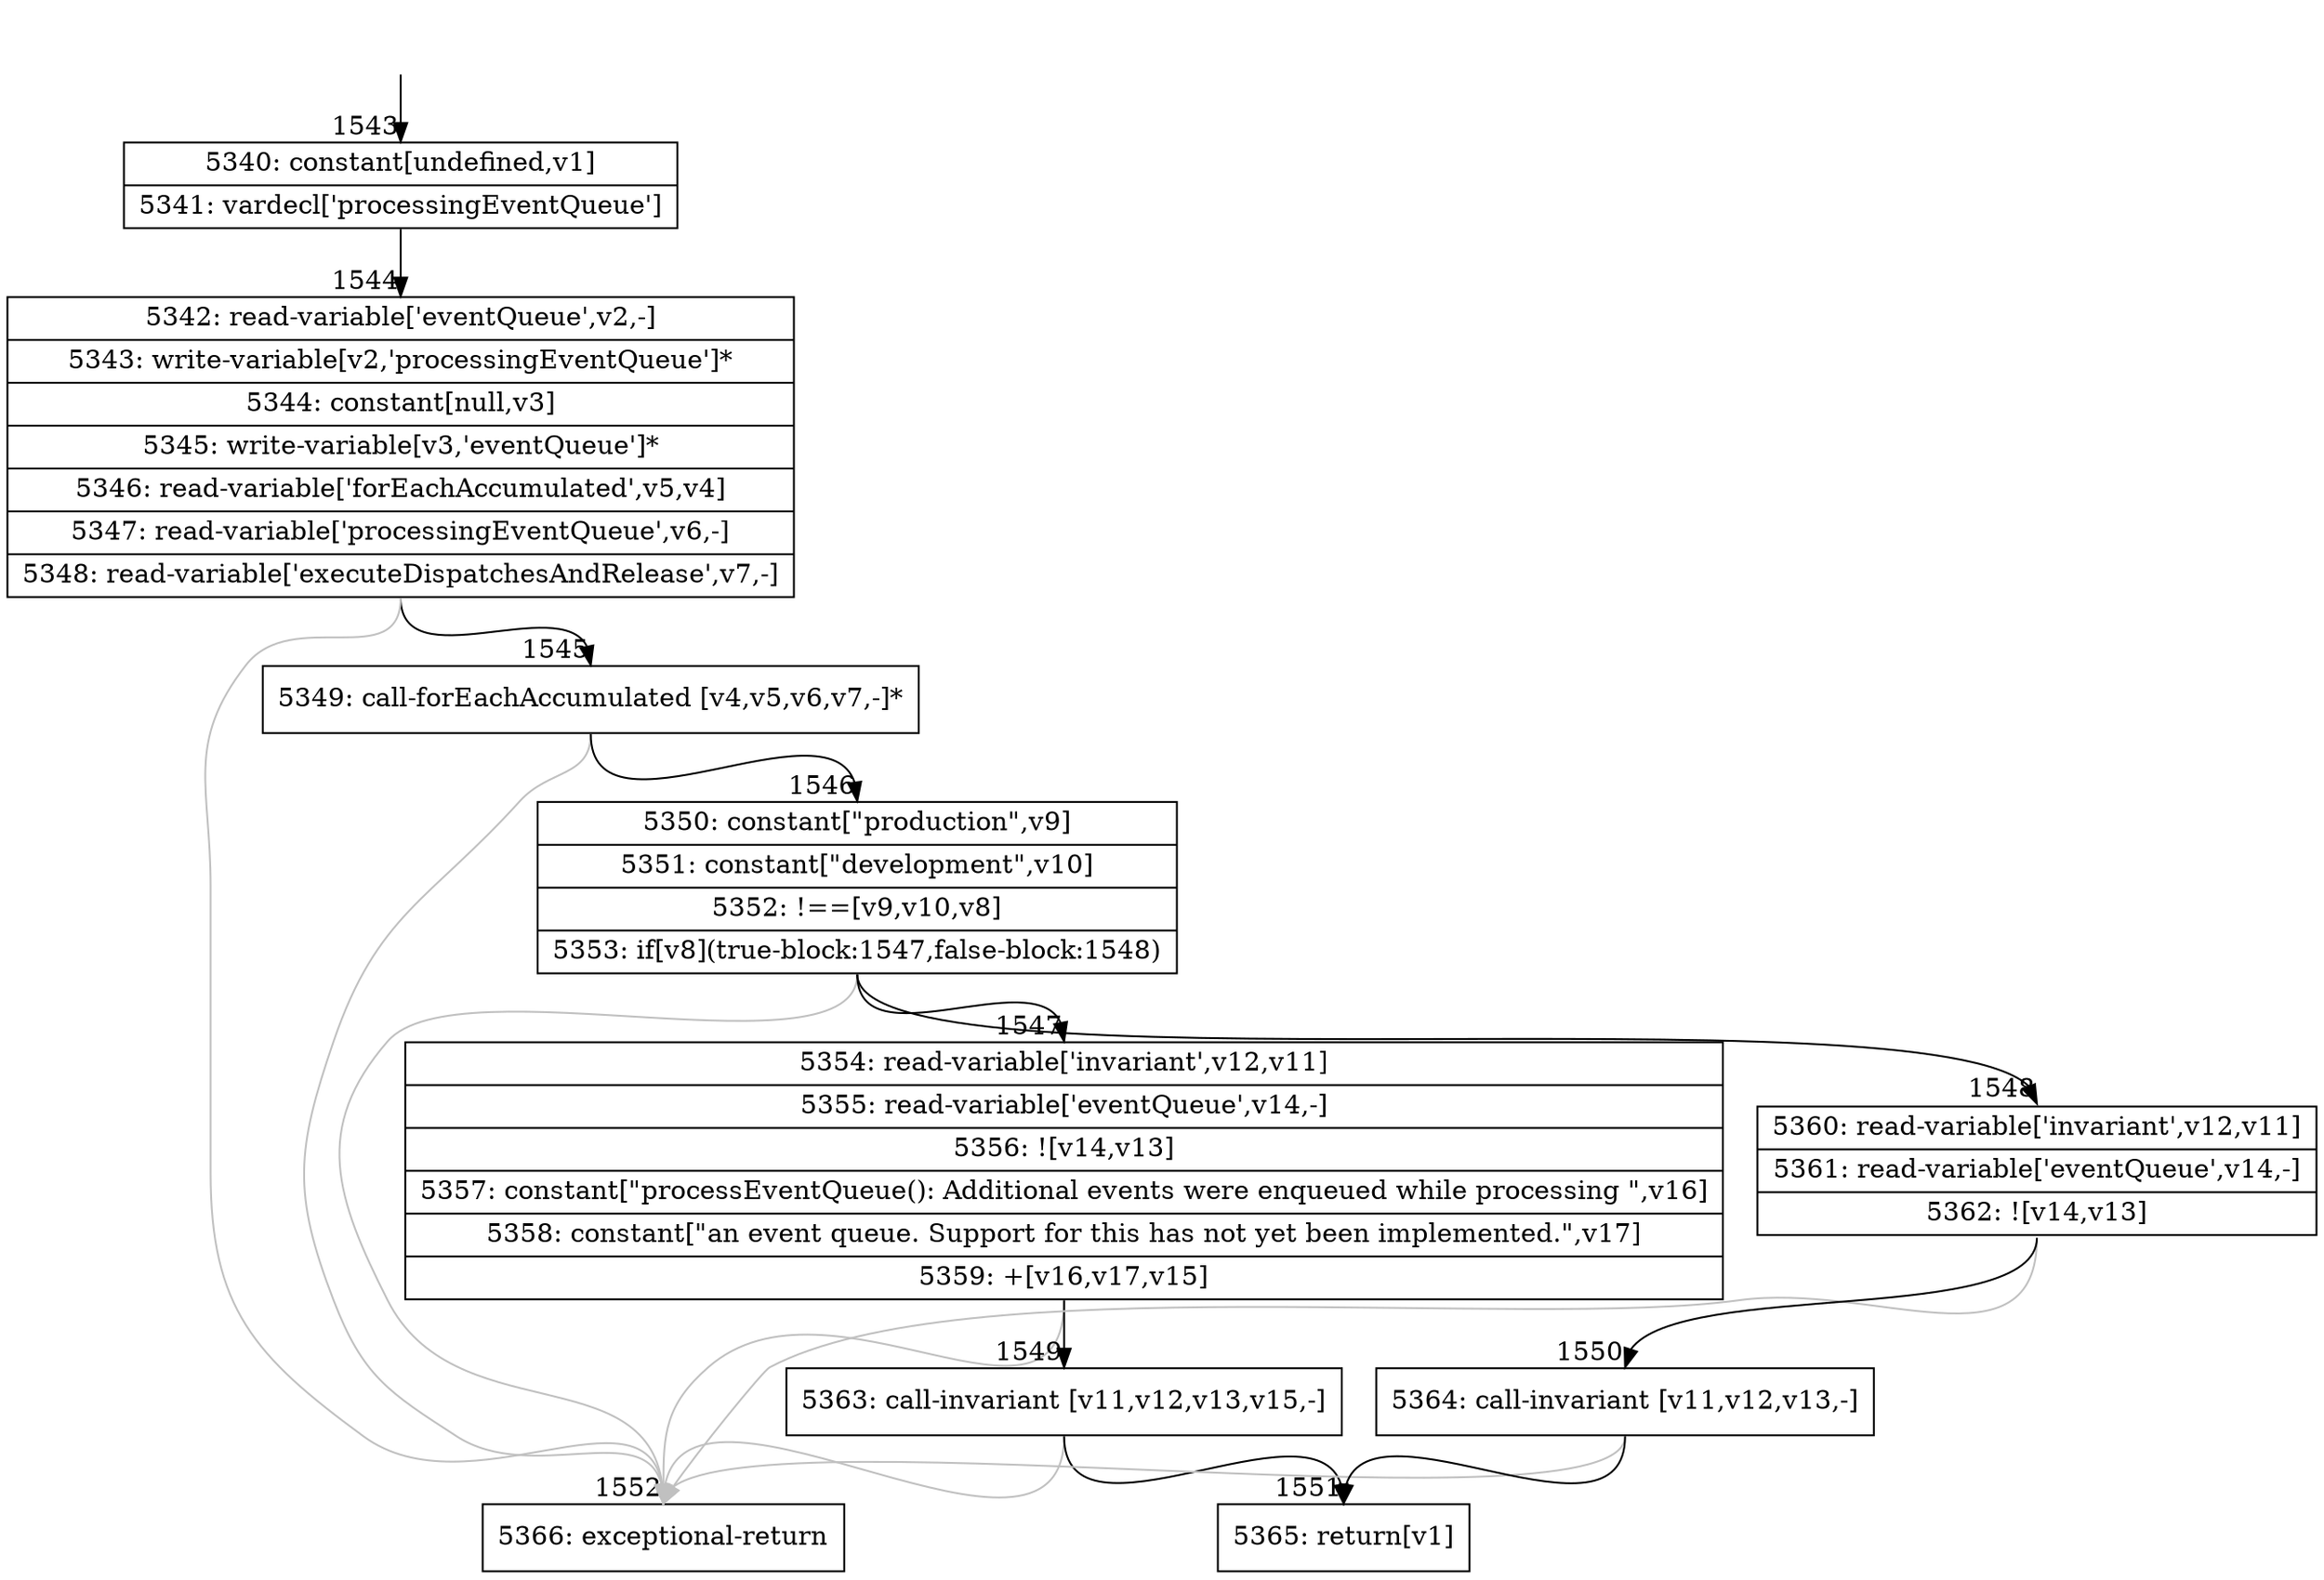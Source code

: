 digraph {
rankdir="TD"
BB_entry103[shape=none,label=""];
BB_entry103 -> BB1543 [tailport=s, headport=n, headlabel="    1543"]
BB1543 [shape=record label="{5340: constant[undefined,v1]|5341: vardecl['processingEventQueue']}" ] 
BB1543 -> BB1544 [tailport=s, headport=n, headlabel="      1544"]
BB1544 [shape=record label="{5342: read-variable['eventQueue',v2,-]|5343: write-variable[v2,'processingEventQueue']*|5344: constant[null,v3]|5345: write-variable[v3,'eventQueue']*|5346: read-variable['forEachAccumulated',v5,v4]|5347: read-variable['processingEventQueue',v6,-]|5348: read-variable['executeDispatchesAndRelease',v7,-]}" ] 
BB1544 -> BB1545 [tailport=s, headport=n, headlabel="      1545"]
BB1544 -> BB1552 [tailport=s, headport=n, color=gray, headlabel="      1552"]
BB1545 [shape=record label="{5349: call-forEachAccumulated [v4,v5,v6,v7,-]*}" ] 
BB1545 -> BB1546 [tailport=s, headport=n, headlabel="      1546"]
BB1545 -> BB1552 [tailport=s, headport=n, color=gray]
BB1546 [shape=record label="{5350: constant[\"production\",v9]|5351: constant[\"development\",v10]|5352: !==[v9,v10,v8]|5353: if[v8](true-block:1547,false-block:1548)}" ] 
BB1546 -> BB1547 [tailport=s, headport=n, headlabel="      1547"]
BB1546 -> BB1548 [tailport=s, headport=n, headlabel="      1548"]
BB1546 -> BB1552 [tailport=s, headport=n, color=gray]
BB1547 [shape=record label="{5354: read-variable['invariant',v12,v11]|5355: read-variable['eventQueue',v14,-]|5356: ![v14,v13]|5357: constant[\"processEventQueue(): Additional events were enqueued while processing \",v16]|5358: constant[\"an event queue. Support for this has not yet been implemented.\",v17]|5359: +[v16,v17,v15]}" ] 
BB1547 -> BB1549 [tailport=s, headport=n, headlabel="      1549"]
BB1547 -> BB1552 [tailport=s, headport=n, color=gray]
BB1548 [shape=record label="{5360: read-variable['invariant',v12,v11]|5361: read-variable['eventQueue',v14,-]|5362: ![v14,v13]}" ] 
BB1548 -> BB1550 [tailport=s, headport=n, headlabel="      1550"]
BB1548 -> BB1552 [tailport=s, headport=n, color=gray]
BB1549 [shape=record label="{5363: call-invariant [v11,v12,v13,v15,-]}" ] 
BB1549 -> BB1551 [tailport=s, headport=n, headlabel="      1551"]
BB1549 -> BB1552 [tailport=s, headport=n, color=gray]
BB1550 [shape=record label="{5364: call-invariant [v11,v12,v13,-]}" ] 
BB1550 -> BB1551 [tailport=s, headport=n]
BB1550 -> BB1552 [tailport=s, headport=n, color=gray]
BB1551 [shape=record label="{5365: return[v1]}" ] 
BB1552 [shape=record label="{5366: exceptional-return}" ] 
//#$~ 2891
}
